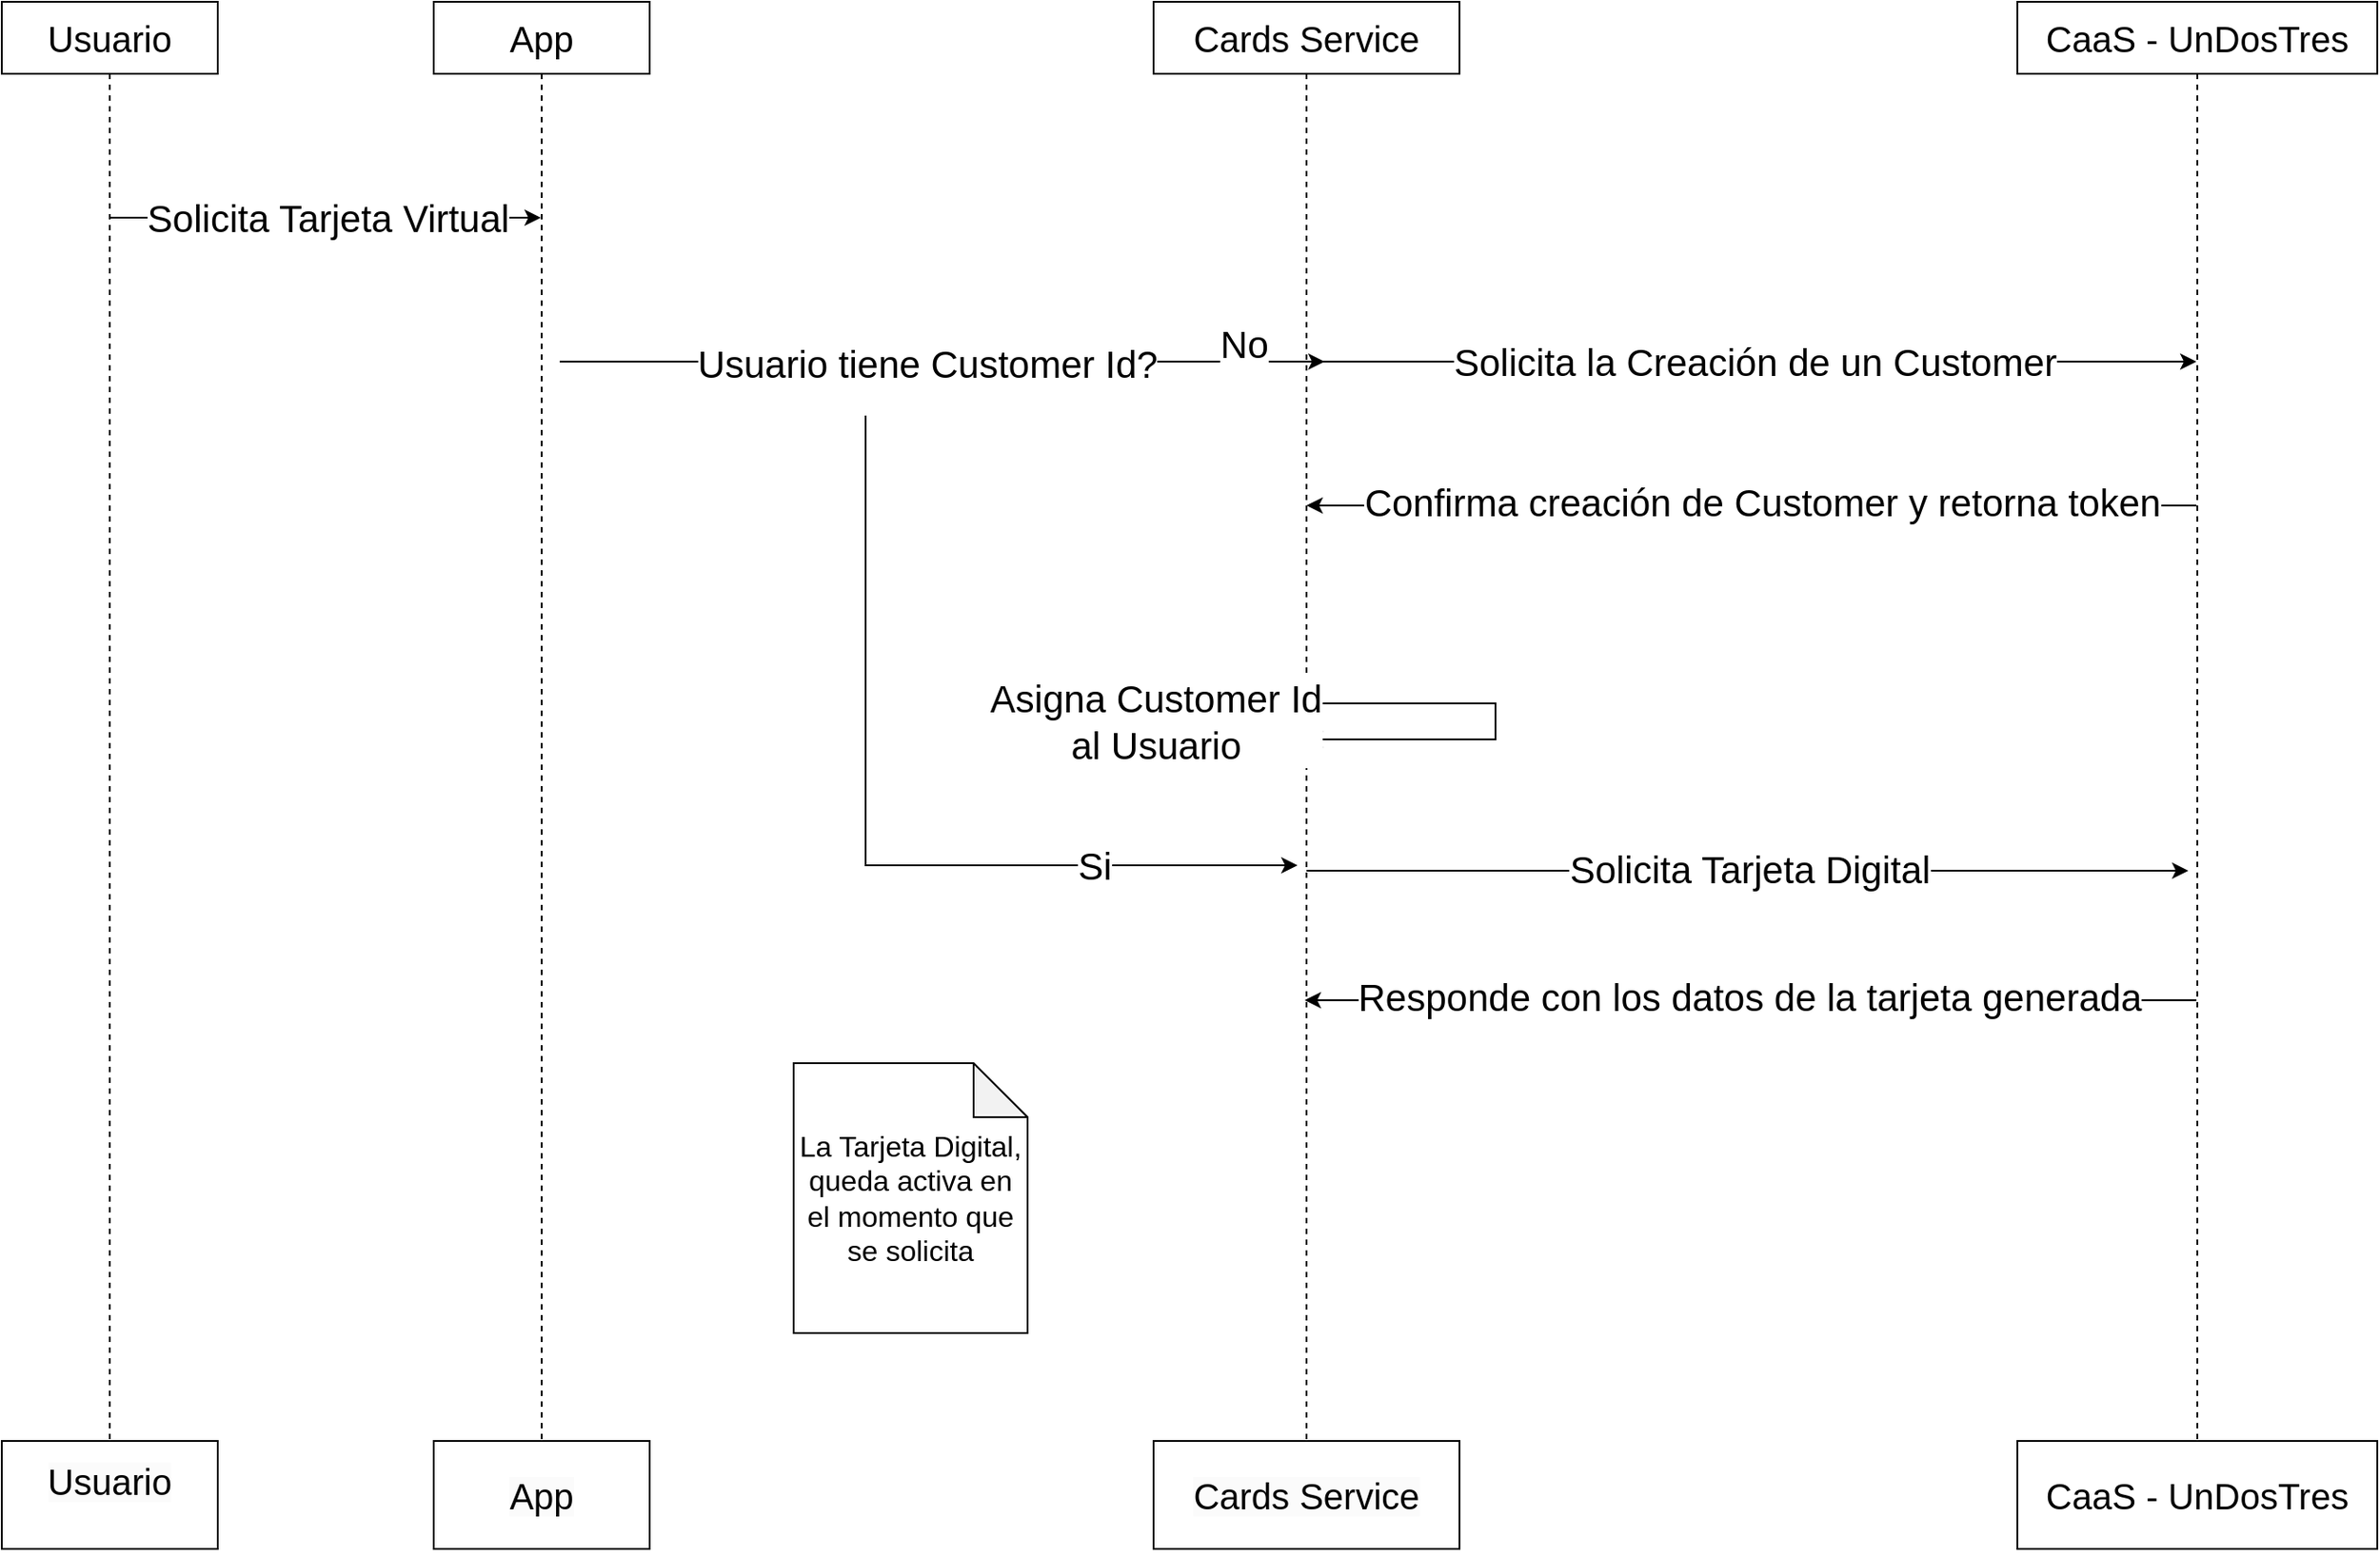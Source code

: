 <mxfile version="24.8.2">
  <diagram name="Page-1" id="2YBvvXClWsGukQMizWep">
    <mxGraphModel dx="1687" dy="922" grid="1" gridSize="10" guides="1" tooltips="1" connect="1" arrows="1" fold="1" page="1" pageScale="1" pageWidth="850" pageHeight="1100" math="0" shadow="0">
      <root>
        <mxCell id="0" />
        <mxCell id="1" parent="0" />
        <mxCell id="bn1ZQRTK-a2ZGec2qczR-10" style="edgeStyle=elbowEdgeStyle;rounded=0;orthogonalLoop=1;jettySize=auto;html=1;elbow=horizontal;curved=0;" edge="1" parent="1" source="aM9ryv3xv72pqoxQDRHE-1" target="bn1ZQRTK-a2ZGec2qczR-4">
          <mxGeometry relative="1" as="geometry">
            <Array as="points">
              <mxPoint x="220" y="160" />
            </Array>
          </mxGeometry>
        </mxCell>
        <mxCell id="bn1ZQRTK-a2ZGec2qczR-11" value="&lt;font style=&quot;font-size: 21px;&quot;&gt;Solicita Tarjeta Virtual&lt;/font&gt;" style="edgeLabel;html=1;align=center;verticalAlign=middle;resizable=0;points=[];" vertex="1" connectable="0" parent="bn1ZQRTK-a2ZGec2qczR-10">
          <mxGeometry x="-0.287" relative="1" as="geometry">
            <mxPoint x="35" as="offset" />
          </mxGeometry>
        </mxCell>
        <mxCell id="aM9ryv3xv72pqoxQDRHE-1" value="&lt;font style=&quot;font-size: 20px;&quot;&gt;Usuario&lt;/font&gt;" style="shape=umlLifeline;perimeter=lifelinePerimeter;whiteSpace=wrap;html=1;container=0;dropTarget=0;collapsible=0;recursiveResize=0;outlineConnect=0;portConstraint=eastwest;newEdgeStyle={&quot;edgeStyle&quot;:&quot;elbowEdgeStyle&quot;,&quot;elbow&quot;:&quot;vertical&quot;,&quot;curved&quot;:0,&quot;rounded&quot;:0};" parent="1" vertex="1">
          <mxGeometry x="40" y="40" width="120" height="800" as="geometry" />
        </mxCell>
        <mxCell id="bn1ZQRTK-a2ZGec2qczR-3" value="&#xa;&lt;span style=&quot;color: rgb(0, 0, 0); font-family: Helvetica; font-size: 20px; font-style: normal; font-variant-ligatures: normal; font-variant-caps: normal; font-weight: 400; letter-spacing: normal; orphans: 2; text-align: center; text-indent: 0px; text-transform: none; widows: 2; word-spacing: 0px; -webkit-text-stroke-width: 0px; white-space: normal; background-color: rgb(251, 251, 251); text-decoration-thickness: initial; text-decoration-style: initial; text-decoration-color: initial; display: inline !important; float: none;&quot;&gt;Usuario&lt;/span&gt;&#xa;&#xa;" style="rounded=0;whiteSpace=wrap;html=1;" vertex="1" parent="1">
          <mxGeometry x="40" y="840" width="120" height="60" as="geometry" />
        </mxCell>
        <mxCell id="bn1ZQRTK-a2ZGec2qczR-12" style="edgeStyle=elbowEdgeStyle;rounded=0;orthogonalLoop=1;jettySize=auto;html=1;elbow=vertical;curved=0;" edge="1" parent="1">
          <mxGeometry relative="1" as="geometry">
            <mxPoint x="350" y="240" as="sourcePoint" />
            <mxPoint x="775" y="240" as="targetPoint" />
            <Array as="points">
              <mxPoint x="570.5" y="240" />
            </Array>
          </mxGeometry>
        </mxCell>
        <mxCell id="bn1ZQRTK-a2ZGec2qczR-13" value="&lt;font style=&quot;font-size: 21px;&quot;&gt;Usuario tiene Customer Id?&lt;/font&gt;" style="edgeLabel;html=1;align=center;verticalAlign=middle;resizable=0;points=[];" vertex="1" connectable="0" parent="bn1ZQRTK-a2ZGec2qczR-12">
          <mxGeometry x="-0.217" y="-1" relative="1" as="geometry">
            <mxPoint x="37" as="offset" />
          </mxGeometry>
        </mxCell>
        <mxCell id="bn1ZQRTK-a2ZGec2qczR-24" value="&lt;font style=&quot;font-size: 21px;&quot;&gt;No&lt;/font&gt;" style="edgeLabel;html=1;align=center;verticalAlign=middle;resizable=0;points=[];" vertex="1" connectable="0" parent="bn1ZQRTK-a2ZGec2qczR-12">
          <mxGeometry x="0.692" y="-4" relative="1" as="geometry">
            <mxPoint x="20" y="-14" as="offset" />
          </mxGeometry>
        </mxCell>
        <mxCell id="bn1ZQRTK-a2ZGec2qczR-4" value="&lt;font style=&quot;font-size: 20px;&quot;&gt;App&lt;/font&gt;" style="shape=umlLifeline;perimeter=lifelinePerimeter;whiteSpace=wrap;html=1;container=0;dropTarget=0;collapsible=0;recursiveResize=0;outlineConnect=0;portConstraint=eastwest;newEdgeStyle={&quot;edgeStyle&quot;:&quot;elbowEdgeStyle&quot;,&quot;elbow&quot;:&quot;vertical&quot;,&quot;curved&quot;:0,&quot;rounded&quot;:0};" vertex="1" parent="1">
          <mxGeometry x="280" y="40" width="120" height="800" as="geometry" />
        </mxCell>
        <mxCell id="bn1ZQRTK-a2ZGec2qczR-5" value="&lt;br&gt;&lt;span style=&quot;color: rgb(0, 0, 0); font-family: Helvetica; font-size: 20px; font-style: normal; font-variant-ligatures: normal; font-variant-caps: normal; font-weight: 400; letter-spacing: normal; orphans: 2; text-align: center; text-indent: 0px; text-transform: none; widows: 2; word-spacing: 0px; -webkit-text-stroke-width: 0px; white-space: normal; background-color: rgb(251, 251, 251); text-decoration-thickness: initial; text-decoration-style: initial; text-decoration-color: initial; display: inline !important; float: none;&quot;&gt;App&lt;/span&gt;&lt;div&gt;&lt;br/&gt;&lt;/div&gt;" style="rounded=0;whiteSpace=wrap;html=1;" vertex="1" parent="1">
          <mxGeometry x="280" y="840" width="120" height="60" as="geometry" />
        </mxCell>
        <mxCell id="bn1ZQRTK-a2ZGec2qczR-14" style="edgeStyle=elbowEdgeStyle;rounded=0;orthogonalLoop=1;jettySize=auto;html=1;elbow=vertical;curved=0;" edge="1" parent="1" source="bn1ZQRTK-a2ZGec2qczR-6" target="bn1ZQRTK-a2ZGec2qczR-8">
          <mxGeometry relative="1" as="geometry">
            <Array as="points">
              <mxPoint x="930" y="240" />
            </Array>
          </mxGeometry>
        </mxCell>
        <mxCell id="bn1ZQRTK-a2ZGec2qczR-15" value="&lt;font style=&quot;font-size: 21px;&quot;&gt;Solicita la Creación de un Customer&lt;/font&gt;" style="edgeLabel;html=1;align=center;verticalAlign=middle;resizable=0;points=[];" vertex="1" connectable="0" parent="bn1ZQRTK-a2ZGec2qczR-14">
          <mxGeometry x="0.064" y="-3" relative="1" as="geometry">
            <mxPoint x="-14" y="-3" as="offset" />
          </mxGeometry>
        </mxCell>
        <mxCell id="bn1ZQRTK-a2ZGec2qczR-6" value="&lt;font style=&quot;font-size: 20px;&quot;&gt;Cards Service&lt;/font&gt;" style="shape=umlLifeline;perimeter=lifelinePerimeter;whiteSpace=wrap;html=1;container=0;dropTarget=0;collapsible=0;recursiveResize=0;outlineConnect=0;portConstraint=eastwest;newEdgeStyle={&quot;edgeStyle&quot;:&quot;elbowEdgeStyle&quot;,&quot;elbow&quot;:&quot;vertical&quot;,&quot;curved&quot;:0,&quot;rounded&quot;:0};" vertex="1" parent="1">
          <mxGeometry x="680" y="40" width="170" height="800" as="geometry" />
        </mxCell>
        <mxCell id="bn1ZQRTK-a2ZGec2qczR-7" value="&lt;br&gt;&lt;span style=&quot;color: rgb(0, 0, 0); font-family: Helvetica; font-size: 20px; font-style: normal; font-variant-ligatures: normal; font-variant-caps: normal; font-weight: 400; letter-spacing: normal; orphans: 2; text-align: center; text-indent: 0px; text-transform: none; widows: 2; word-spacing: 0px; -webkit-text-stroke-width: 0px; white-space: normal; background-color: rgb(251, 251, 251); text-decoration-thickness: initial; text-decoration-style: initial; text-decoration-color: initial; display: inline !important; float: none;&quot;&gt;Cards Service&lt;/span&gt;&lt;div&gt;&lt;br&gt;&lt;/div&gt;" style="rounded=0;whiteSpace=wrap;html=1;" vertex="1" parent="1">
          <mxGeometry x="680" y="840" width="170" height="60" as="geometry" />
        </mxCell>
        <mxCell id="bn1ZQRTK-a2ZGec2qczR-16" style="edgeStyle=elbowEdgeStyle;rounded=0;orthogonalLoop=1;jettySize=auto;html=1;elbow=horizontal;curved=0;" edge="1" parent="1" source="bn1ZQRTK-a2ZGec2qczR-8" target="bn1ZQRTK-a2ZGec2qczR-6">
          <mxGeometry relative="1" as="geometry">
            <Array as="points">
              <mxPoint x="940" y="320" />
            </Array>
          </mxGeometry>
        </mxCell>
        <mxCell id="bn1ZQRTK-a2ZGec2qczR-17" value="&lt;font style=&quot;font-size: 21px;&quot;&gt;Confirma creación de Customer y retorna token&lt;/font&gt;" style="edgeLabel;html=1;align=center;verticalAlign=middle;resizable=0;points=[];" vertex="1" connectable="0" parent="bn1ZQRTK-a2ZGec2qczR-16">
          <mxGeometry x="-0.117" y="-2" relative="1" as="geometry">
            <mxPoint x="-23" as="offset" />
          </mxGeometry>
        </mxCell>
        <mxCell id="bn1ZQRTK-a2ZGec2qczR-8" value="&lt;font style=&quot;font-size: 20px;&quot;&gt;CaaS - UnDosTres&lt;/font&gt;" style="shape=umlLifeline;perimeter=lifelinePerimeter;whiteSpace=wrap;html=1;container=0;dropTarget=0;collapsible=0;recursiveResize=0;outlineConnect=0;portConstraint=eastwest;newEdgeStyle={&quot;edgeStyle&quot;:&quot;elbowEdgeStyle&quot;,&quot;elbow&quot;:&quot;vertical&quot;,&quot;curved&quot;:0,&quot;rounded&quot;:0};" vertex="1" parent="1">
          <mxGeometry x="1160" y="40" width="200" height="800" as="geometry" />
        </mxCell>
        <mxCell id="bn1ZQRTK-a2ZGec2qczR-9" value="&lt;div&gt;&lt;span style=&quot;font-size: 20px;&quot;&gt;CaaS - UnDosTres&lt;/span&gt;&lt;/div&gt;" style="rounded=0;whiteSpace=wrap;html=1;" vertex="1" parent="1">
          <mxGeometry x="1160" y="840" width="200" height="60" as="geometry" />
        </mxCell>
        <mxCell id="bn1ZQRTK-a2ZGec2qczR-19" style="edgeStyle=elbowEdgeStyle;rounded=0;orthogonalLoop=1;jettySize=auto;html=1;elbow=vertical;curved=0;" edge="1" parent="1" source="bn1ZQRTK-a2ZGec2qczR-6" target="bn1ZQRTK-a2ZGec2qczR-6">
          <mxGeometry relative="1" as="geometry">
            <mxPoint x="820" y="427" as="sourcePoint" />
            <mxPoint x="820" y="447" as="targetPoint" />
            <Array as="points">
              <mxPoint x="760" y="387" />
            </Array>
          </mxGeometry>
        </mxCell>
        <mxCell id="bn1ZQRTK-a2ZGec2qczR-21" value="&lt;font style=&quot;font-size: 21px;&quot;&gt;Asigna Customer Id&lt;/font&gt;&lt;div style=&quot;font-size: 21px;&quot;&gt;&lt;font style=&quot;font-size: 21px;&quot;&gt;al Usuario&lt;/font&gt;&lt;/div&gt;" style="edgeLabel;html=1;align=center;verticalAlign=middle;resizable=0;points=[];" vertex="1" connectable="0" parent="bn1ZQRTK-a2ZGec2qczR-19">
          <mxGeometry x="0.398" y="1" relative="1" as="geometry">
            <mxPoint x="-153" y="-11" as="offset" />
          </mxGeometry>
        </mxCell>
        <mxCell id="bn1ZQRTK-a2ZGec2qczR-25" value="" style="endArrow=classic;html=1;rounded=0;" edge="1" parent="1">
          <mxGeometry width="50" height="50" relative="1" as="geometry">
            <mxPoint x="520" y="270" as="sourcePoint" />
            <mxPoint x="760" y="520" as="targetPoint" />
            <Array as="points">
              <mxPoint x="520" y="520" />
              <mxPoint x="760" y="520" />
            </Array>
          </mxGeometry>
        </mxCell>
        <mxCell id="bn1ZQRTK-a2ZGec2qczR-26" value="&lt;font style=&quot;font-size: 21px;&quot;&gt;Si&lt;/font&gt;" style="edgeLabel;html=1;align=center;verticalAlign=middle;resizable=0;points=[];" vertex="1" connectable="0" parent="bn1ZQRTK-a2ZGec2qczR-25">
          <mxGeometry x="0.444" y="4" relative="1" as="geometry">
            <mxPoint x="23" y="4" as="offset" />
          </mxGeometry>
        </mxCell>
        <mxCell id="bn1ZQRTK-a2ZGec2qczR-27" style="edgeStyle=elbowEdgeStyle;rounded=0;orthogonalLoop=1;jettySize=auto;html=1;elbow=vertical;curved=0;entryX=0.475;entryY=0.604;entryDx=0;entryDy=0;entryPerimeter=0;" edge="1" parent="1" source="bn1ZQRTK-a2ZGec2qczR-6" target="bn1ZQRTK-a2ZGec2qczR-8">
          <mxGeometry relative="1" as="geometry" />
        </mxCell>
        <mxCell id="bn1ZQRTK-a2ZGec2qczR-28" value="&lt;font style=&quot;font-size: 21px;&quot;&gt;Solicita Tarjeta Digital&lt;/font&gt;" style="edgeLabel;html=1;align=center;verticalAlign=middle;resizable=0;points=[];" vertex="1" connectable="0" parent="bn1ZQRTK-a2ZGec2qczR-27">
          <mxGeometry x="-0.167" y="1" relative="1" as="geometry">
            <mxPoint x="42" as="offset" />
          </mxGeometry>
        </mxCell>
        <mxCell id="bn1ZQRTK-a2ZGec2qczR-30" style="edgeStyle=elbowEdgeStyle;rounded=0;orthogonalLoop=1;jettySize=auto;html=1;elbow=vertical;curved=0;entryX=0.494;entryY=0.694;entryDx=0;entryDy=0;entryPerimeter=0;" edge="1" parent="1" source="bn1ZQRTK-a2ZGec2qczR-8" target="bn1ZQRTK-a2ZGec2qczR-6">
          <mxGeometry relative="1" as="geometry" />
        </mxCell>
        <mxCell id="bn1ZQRTK-a2ZGec2qczR-31" value="&lt;font style=&quot;font-size: 21px;&quot;&gt;Responde con los datos de la tarjeta generada&lt;/font&gt;" style="edgeLabel;html=1;align=center;verticalAlign=middle;resizable=0;points=[];" vertex="1" connectable="0" parent="bn1ZQRTK-a2ZGec2qczR-30">
          <mxGeometry x="0.12" y="-2" relative="1" as="geometry">
            <mxPoint x="29" as="offset" />
          </mxGeometry>
        </mxCell>
        <mxCell id="bn1ZQRTK-a2ZGec2qczR-33" value="&lt;font style=&quot;font-size: 16px;&quot;&gt;La Tarjeta Digital, queda activa en el momento que se solicita&lt;/font&gt;" style="shape=note;whiteSpace=wrap;html=1;backgroundOutline=1;darkOpacity=0.05;" vertex="1" parent="1">
          <mxGeometry x="480" y="630" width="130" height="150" as="geometry" />
        </mxCell>
      </root>
    </mxGraphModel>
  </diagram>
</mxfile>
